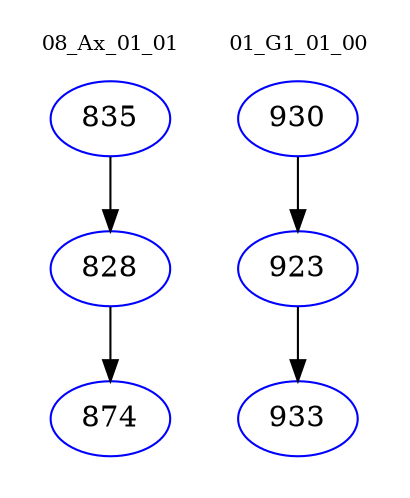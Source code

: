 digraph{
subgraph cluster_0 {
color = white
label = "08_Ax_01_01";
fontsize=10;
T0_835 [label="835", color="blue"]
T0_835 -> T0_828 [color="black"]
T0_828 [label="828", color="blue"]
T0_828 -> T0_874 [color="black"]
T0_874 [label="874", color="blue"]
}
subgraph cluster_1 {
color = white
label = "01_G1_01_00";
fontsize=10;
T1_930 [label="930", color="blue"]
T1_930 -> T1_923 [color="black"]
T1_923 [label="923", color="blue"]
T1_923 -> T1_933 [color="black"]
T1_933 [label="933", color="blue"]
}
}
